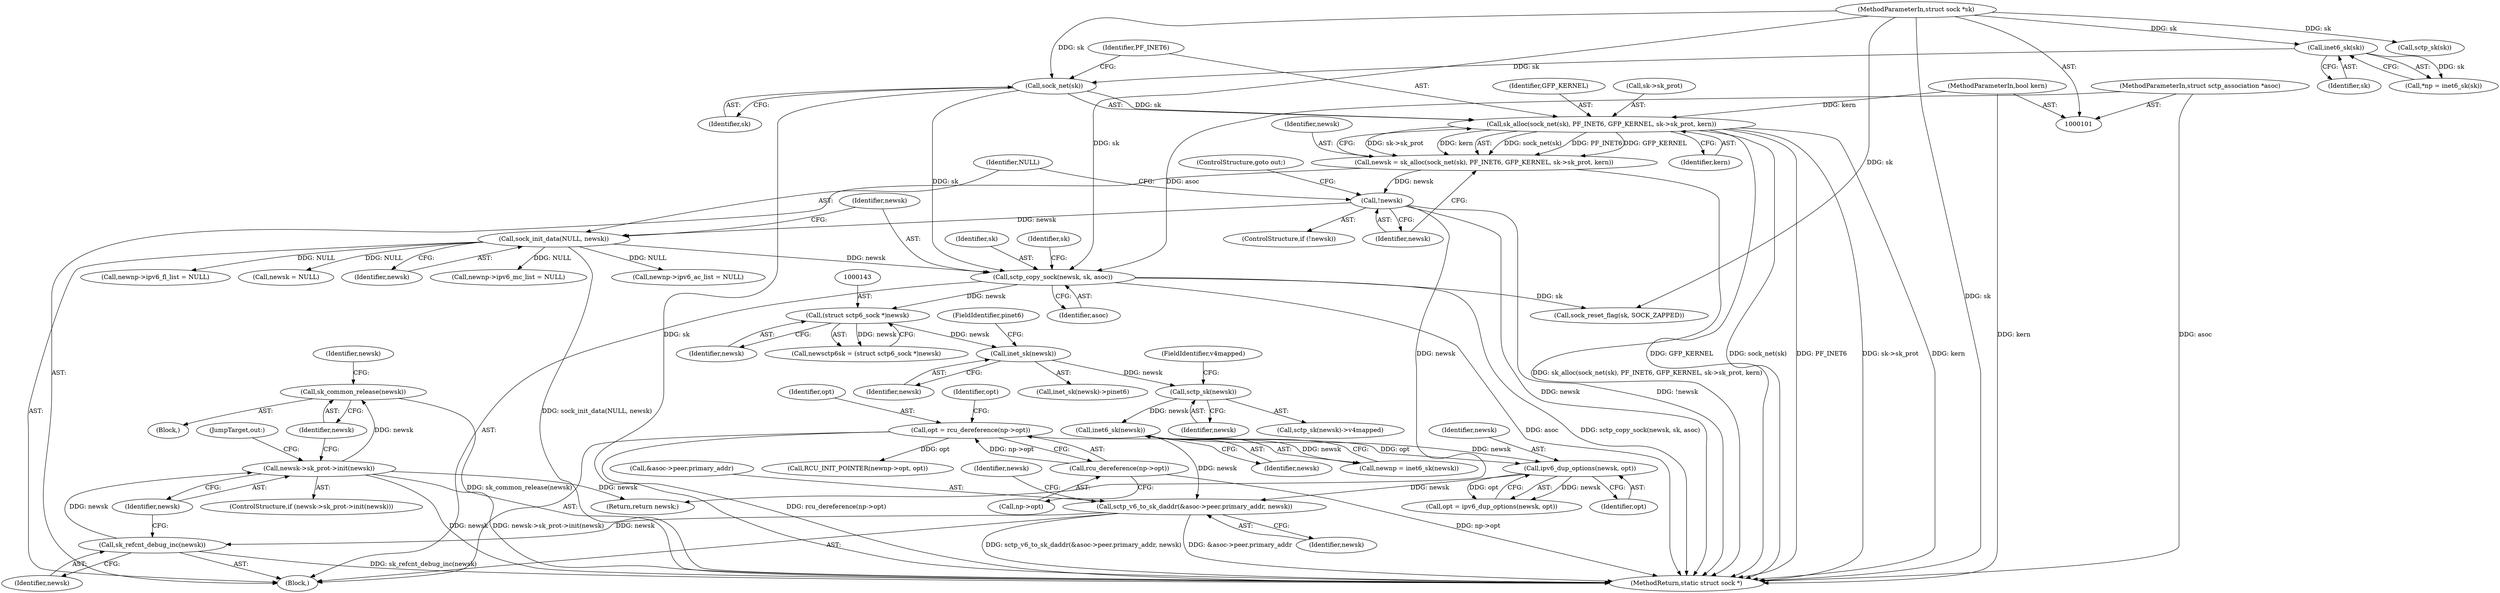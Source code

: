 digraph "0_linux_fdcee2cbb8438702ea1b328fb6e0ac5e9a40c7f8@pointer" {
"1000228" [label="(Call,sk_common_release(newsk))"];
"1000225" [label="(Call,newsk->sk_prot->init(newsk))"];
"1000222" [label="(Call,sk_refcnt_debug_inc(newsk))"];
"1000207" [label="(Call,sctp_v6_to_sk_daddr(&asoc->peer.primary_addr, newsk))"];
"1000165" [label="(Call,inet6_sk(newsk))"];
"1000156" [label="(Call,sctp_sk(newsk))"];
"1000147" [label="(Call,inet_sk(newsk))"];
"1000142" [label="(Call,(struct sctp6_sock *)newsk)"];
"1000133" [label="(Call,sctp_copy_sock(newsk, sk, asoc))"];
"1000130" [label="(Call,sock_init_data(NULL, newsk))"];
"1000127" [label="(Call,!newsk)"];
"1000115" [label="(Call,newsk = sk_alloc(sock_net(sk), PF_INET6, GFP_KERNEL, sk->sk_prot, kern))"];
"1000117" [label="(Call,sk_alloc(sock_net(sk), PF_INET6, GFP_KERNEL, sk->sk_prot, kern))"];
"1000118" [label="(Call,sock_net(sk))"];
"1000111" [label="(Call,inet6_sk(sk))"];
"1000102" [label="(MethodParameterIn,struct sock *sk)"];
"1000104" [label="(MethodParameterIn,bool kern)"];
"1000103" [label="(MethodParameterIn,struct sctp_association *asoc)"];
"1000198" [label="(Call,ipv6_dup_options(newsk, opt))"];
"1000188" [label="(Call,opt = rcu_dereference(np->opt))"];
"1000190" [label="(Call,rcu_dereference(np->opt))"];
"1000227" [label="(Block,)"];
"1000224" [label="(ControlStructure,if (newsk->sk_prot->init(newsk)))"];
"1000133" [label="(Call,sctp_copy_sock(newsk, sk, asoc))"];
"1000116" [label="(Identifier,newsk)"];
"1000190" [label="(Call,rcu_dereference(np->opt))"];
"1000177" [label="(Call,newnp->ipv6_ac_list = NULL)"];
"1000226" [label="(Identifier,newsk)"];
"1000156" [label="(Call,sctp_sk(newsk))"];
"1000137" [label="(Call,sock_reset_flag(sk, SOCK_ZAPPED))"];
"1000128" [label="(Identifier,newsk)"];
"1000200" [label="(Identifier,opt)"];
"1000134" [label="(Identifier,newsk)"];
"1000118" [label="(Call,sock_net(sk))"];
"1000195" [label="(Identifier,opt)"];
"1000155" [label="(Call,sctp_sk(newsk)->v4mapped)"];
"1000166" [label="(Identifier,newsk)"];
"1000115" [label="(Call,newsk = sk_alloc(sock_net(sk), PF_INET6, GFP_KERNEL, sk->sk_prot, kern))"];
"1000125" [label="(Identifier,kern)"];
"1000182" [label="(Call,newnp->ipv6_fl_list = NULL)"];
"1000230" [label="(Call,newsk = NULL)"];
"1000119" [label="(Identifier,sk)"];
"1000198" [label="(Call,ipv6_dup_options(newsk, opt))"];
"1000142" [label="(Call,(struct sctp6_sock *)newsk)"];
"1000140" [label="(Call,newsctp6sk = (struct sctp6_sock *)newsk)"];
"1000105" [label="(Block,)"];
"1000120" [label="(Identifier,PF_INET6)"];
"1000191" [label="(Call,np->opt)"];
"1000129" [label="(ControlStructure,goto out;)"];
"1000217" [label="(Identifier,newsk)"];
"1000234" [label="(Return,return newsk;)"];
"1000214" [label="(Identifier,newsk)"];
"1000157" [label="(Identifier,newsk)"];
"1000138" [label="(Identifier,sk)"];
"1000127" [label="(Call,!newsk)"];
"1000126" [label="(ControlStructure,if (!newsk))"];
"1000144" [label="(Identifier,newsk)"];
"1000229" [label="(Identifier,newsk)"];
"1000130" [label="(Call,sock_init_data(NULL, newsk))"];
"1000236" [label="(MethodReturn,static struct sock *)"];
"1000201" [label="(Call,RCU_INIT_POINTER(newnp->opt, opt))"];
"1000117" [label="(Call,sk_alloc(sock_net(sk), PF_INET6, GFP_KERNEL, sk->sk_prot, kern))"];
"1000189" [label="(Identifier,opt)"];
"1000233" [label="(JumpTarget,out:)"];
"1000135" [label="(Identifier,sk)"];
"1000103" [label="(MethodParameterIn,struct sctp_association *asoc)"];
"1000146" [label="(Call,inet_sk(newsk)->pinet6)"];
"1000121" [label="(Identifier,GFP_KERNEL)"];
"1000112" [label="(Identifier,sk)"];
"1000111" [label="(Call,inet6_sk(sk))"];
"1000231" [label="(Identifier,newsk)"];
"1000158" [label="(FieldIdentifier,v4mapped)"];
"1000196" [label="(Call,opt = ipv6_dup_options(newsk, opt))"];
"1000148" [label="(Identifier,newsk)"];
"1000228" [label="(Call,sk_common_release(newsk))"];
"1000163" [label="(Call,newnp = inet6_sk(newsk))"];
"1000149" [label="(FieldIdentifier,pinet6)"];
"1000102" [label="(MethodParameterIn,struct sock *sk)"];
"1000109" [label="(Call,*np = inet6_sk(sk))"];
"1000223" [label="(Identifier,newsk)"];
"1000132" [label="(Identifier,newsk)"];
"1000122" [label="(Call,sk->sk_prot)"];
"1000225" [label="(Call,newsk->sk_prot->init(newsk))"];
"1000208" [label="(Call,&asoc->peer.primary_addr)"];
"1000172" [label="(Call,newnp->ipv6_mc_list = NULL)"];
"1000188" [label="(Call,opt = rcu_dereference(np->opt))"];
"1000147" [label="(Call,inet_sk(newsk))"];
"1000160" [label="(Call,sctp_sk(sk))"];
"1000222" [label="(Call,sk_refcnt_debug_inc(newsk))"];
"1000131" [label="(Identifier,NULL)"];
"1000104" [label="(MethodParameterIn,bool kern)"];
"1000199" [label="(Identifier,newsk)"];
"1000207" [label="(Call,sctp_v6_to_sk_daddr(&asoc->peer.primary_addr, newsk))"];
"1000165" [label="(Call,inet6_sk(newsk))"];
"1000136" [label="(Identifier,asoc)"];
"1000228" -> "1000227"  [label="AST: "];
"1000228" -> "1000229"  [label="CFG: "];
"1000229" -> "1000228"  [label="AST: "];
"1000231" -> "1000228"  [label="CFG: "];
"1000228" -> "1000236"  [label="DDG: sk_common_release(newsk)"];
"1000225" -> "1000228"  [label="DDG: newsk"];
"1000225" -> "1000224"  [label="AST: "];
"1000225" -> "1000226"  [label="CFG: "];
"1000226" -> "1000225"  [label="AST: "];
"1000229" -> "1000225"  [label="CFG: "];
"1000233" -> "1000225"  [label="CFG: "];
"1000225" -> "1000236"  [label="DDG: newsk->sk_prot->init(newsk)"];
"1000225" -> "1000236"  [label="DDG: newsk"];
"1000222" -> "1000225"  [label="DDG: newsk"];
"1000225" -> "1000234"  [label="DDG: newsk"];
"1000222" -> "1000105"  [label="AST: "];
"1000222" -> "1000223"  [label="CFG: "];
"1000223" -> "1000222"  [label="AST: "];
"1000226" -> "1000222"  [label="CFG: "];
"1000222" -> "1000236"  [label="DDG: sk_refcnt_debug_inc(newsk)"];
"1000207" -> "1000222"  [label="DDG: newsk"];
"1000207" -> "1000105"  [label="AST: "];
"1000207" -> "1000214"  [label="CFG: "];
"1000208" -> "1000207"  [label="AST: "];
"1000214" -> "1000207"  [label="AST: "];
"1000217" -> "1000207"  [label="CFG: "];
"1000207" -> "1000236"  [label="DDG: &asoc->peer.primary_addr"];
"1000207" -> "1000236"  [label="DDG: sctp_v6_to_sk_daddr(&asoc->peer.primary_addr, newsk)"];
"1000165" -> "1000207"  [label="DDG: newsk"];
"1000198" -> "1000207"  [label="DDG: newsk"];
"1000165" -> "1000163"  [label="AST: "];
"1000165" -> "1000166"  [label="CFG: "];
"1000166" -> "1000165"  [label="AST: "];
"1000163" -> "1000165"  [label="CFG: "];
"1000165" -> "1000163"  [label="DDG: newsk"];
"1000156" -> "1000165"  [label="DDG: newsk"];
"1000165" -> "1000198"  [label="DDG: newsk"];
"1000156" -> "1000155"  [label="AST: "];
"1000156" -> "1000157"  [label="CFG: "];
"1000157" -> "1000156"  [label="AST: "];
"1000158" -> "1000156"  [label="CFG: "];
"1000147" -> "1000156"  [label="DDG: newsk"];
"1000147" -> "1000146"  [label="AST: "];
"1000147" -> "1000148"  [label="CFG: "];
"1000148" -> "1000147"  [label="AST: "];
"1000149" -> "1000147"  [label="CFG: "];
"1000142" -> "1000147"  [label="DDG: newsk"];
"1000142" -> "1000140"  [label="AST: "];
"1000142" -> "1000144"  [label="CFG: "];
"1000143" -> "1000142"  [label="AST: "];
"1000144" -> "1000142"  [label="AST: "];
"1000140" -> "1000142"  [label="CFG: "];
"1000142" -> "1000140"  [label="DDG: newsk"];
"1000133" -> "1000142"  [label="DDG: newsk"];
"1000133" -> "1000105"  [label="AST: "];
"1000133" -> "1000136"  [label="CFG: "];
"1000134" -> "1000133"  [label="AST: "];
"1000135" -> "1000133"  [label="AST: "];
"1000136" -> "1000133"  [label="AST: "];
"1000138" -> "1000133"  [label="CFG: "];
"1000133" -> "1000236"  [label="DDG: sctp_copy_sock(newsk, sk, asoc)"];
"1000133" -> "1000236"  [label="DDG: asoc"];
"1000130" -> "1000133"  [label="DDG: newsk"];
"1000118" -> "1000133"  [label="DDG: sk"];
"1000102" -> "1000133"  [label="DDG: sk"];
"1000103" -> "1000133"  [label="DDG: asoc"];
"1000133" -> "1000137"  [label="DDG: sk"];
"1000130" -> "1000105"  [label="AST: "];
"1000130" -> "1000132"  [label="CFG: "];
"1000131" -> "1000130"  [label="AST: "];
"1000132" -> "1000130"  [label="AST: "];
"1000134" -> "1000130"  [label="CFG: "];
"1000130" -> "1000236"  [label="DDG: sock_init_data(NULL, newsk)"];
"1000127" -> "1000130"  [label="DDG: newsk"];
"1000130" -> "1000172"  [label="DDG: NULL"];
"1000130" -> "1000177"  [label="DDG: NULL"];
"1000130" -> "1000182"  [label="DDG: NULL"];
"1000130" -> "1000230"  [label="DDG: NULL"];
"1000127" -> "1000126"  [label="AST: "];
"1000127" -> "1000128"  [label="CFG: "];
"1000128" -> "1000127"  [label="AST: "];
"1000129" -> "1000127"  [label="CFG: "];
"1000131" -> "1000127"  [label="CFG: "];
"1000127" -> "1000236"  [label="DDG: !newsk"];
"1000127" -> "1000236"  [label="DDG: newsk"];
"1000115" -> "1000127"  [label="DDG: newsk"];
"1000127" -> "1000234"  [label="DDG: newsk"];
"1000115" -> "1000105"  [label="AST: "];
"1000115" -> "1000117"  [label="CFG: "];
"1000116" -> "1000115"  [label="AST: "];
"1000117" -> "1000115"  [label="AST: "];
"1000128" -> "1000115"  [label="CFG: "];
"1000115" -> "1000236"  [label="DDG: sk_alloc(sock_net(sk), PF_INET6, GFP_KERNEL, sk->sk_prot, kern)"];
"1000117" -> "1000115"  [label="DDG: sk->sk_prot"];
"1000117" -> "1000115"  [label="DDG: kern"];
"1000117" -> "1000115"  [label="DDG: sock_net(sk)"];
"1000117" -> "1000115"  [label="DDG: PF_INET6"];
"1000117" -> "1000115"  [label="DDG: GFP_KERNEL"];
"1000117" -> "1000125"  [label="CFG: "];
"1000118" -> "1000117"  [label="AST: "];
"1000120" -> "1000117"  [label="AST: "];
"1000121" -> "1000117"  [label="AST: "];
"1000122" -> "1000117"  [label="AST: "];
"1000125" -> "1000117"  [label="AST: "];
"1000117" -> "1000236"  [label="DDG: kern"];
"1000117" -> "1000236"  [label="DDG: GFP_KERNEL"];
"1000117" -> "1000236"  [label="DDG: sock_net(sk)"];
"1000117" -> "1000236"  [label="DDG: PF_INET6"];
"1000117" -> "1000236"  [label="DDG: sk->sk_prot"];
"1000118" -> "1000117"  [label="DDG: sk"];
"1000104" -> "1000117"  [label="DDG: kern"];
"1000118" -> "1000119"  [label="CFG: "];
"1000119" -> "1000118"  [label="AST: "];
"1000120" -> "1000118"  [label="CFG: "];
"1000118" -> "1000236"  [label="DDG: sk"];
"1000111" -> "1000118"  [label="DDG: sk"];
"1000102" -> "1000118"  [label="DDG: sk"];
"1000111" -> "1000109"  [label="AST: "];
"1000111" -> "1000112"  [label="CFG: "];
"1000112" -> "1000111"  [label="AST: "];
"1000109" -> "1000111"  [label="CFG: "];
"1000111" -> "1000109"  [label="DDG: sk"];
"1000102" -> "1000111"  [label="DDG: sk"];
"1000102" -> "1000101"  [label="AST: "];
"1000102" -> "1000236"  [label="DDG: sk"];
"1000102" -> "1000137"  [label="DDG: sk"];
"1000102" -> "1000160"  [label="DDG: sk"];
"1000104" -> "1000101"  [label="AST: "];
"1000104" -> "1000236"  [label="DDG: kern"];
"1000103" -> "1000101"  [label="AST: "];
"1000103" -> "1000236"  [label="DDG: asoc"];
"1000198" -> "1000196"  [label="AST: "];
"1000198" -> "1000200"  [label="CFG: "];
"1000199" -> "1000198"  [label="AST: "];
"1000200" -> "1000198"  [label="AST: "];
"1000196" -> "1000198"  [label="CFG: "];
"1000198" -> "1000196"  [label="DDG: newsk"];
"1000198" -> "1000196"  [label="DDG: opt"];
"1000188" -> "1000198"  [label="DDG: opt"];
"1000188" -> "1000105"  [label="AST: "];
"1000188" -> "1000190"  [label="CFG: "];
"1000189" -> "1000188"  [label="AST: "];
"1000190" -> "1000188"  [label="AST: "];
"1000195" -> "1000188"  [label="CFG: "];
"1000188" -> "1000236"  [label="DDG: rcu_dereference(np->opt)"];
"1000190" -> "1000188"  [label="DDG: np->opt"];
"1000188" -> "1000201"  [label="DDG: opt"];
"1000190" -> "1000191"  [label="CFG: "];
"1000191" -> "1000190"  [label="AST: "];
"1000190" -> "1000236"  [label="DDG: np->opt"];
}
